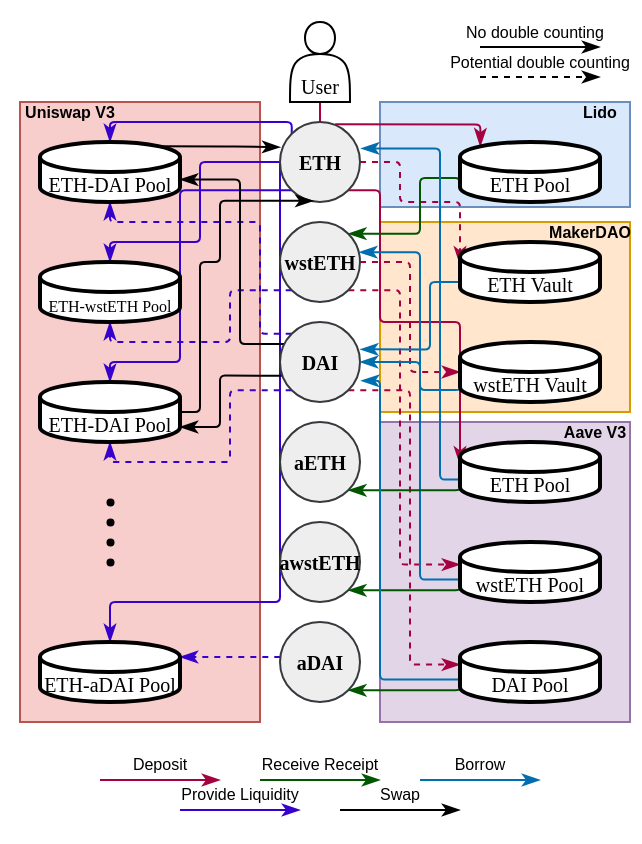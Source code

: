 <mxfile version="21.6.8" type="device">
  <diagram id="ooE3Xo_wV-slX8WCPOP6" name="Page-4">
    <mxGraphModel dx="1185" dy="356" grid="1" gridSize="10" guides="1" tooltips="1" connect="1" arrows="1" fold="1" page="1" pageScale="1" pageWidth="320" pageHeight="420" math="0" shadow="0">
      <root>
        <mxCell id="0" />
        <mxCell id="1" parent="0" />
        <mxCell id="aXwNNv5AYdKiC4HSLwjV-165" value="" style="rounded=0;whiteSpace=wrap;html=1;fillColor=#dae8fc;strokeColor=#6c8ebf;" vertex="1" parent="1">
          <mxGeometry x="-450" y="50" width="125" height="52.5" as="geometry" />
        </mxCell>
        <mxCell id="aXwNNv5AYdKiC4HSLwjV-163" value="" style="rounded=0;whiteSpace=wrap;html=1;fillColor=#ffe6cc;strokeColor=#d79b00;" vertex="1" parent="1">
          <mxGeometry x="-450" y="110" width="125" height="95" as="geometry" />
        </mxCell>
        <mxCell id="aXwNNv5AYdKiC4HSLwjV-160" value="" style="rounded=0;whiteSpace=wrap;html=1;fillColor=#e1d5e7;strokeColor=#9673a6;" vertex="1" parent="1">
          <mxGeometry x="-450" y="210" width="125" height="150" as="geometry" />
        </mxCell>
        <mxCell id="aXwNNv5AYdKiC4HSLwjV-156" value="" style="rounded=0;whiteSpace=wrap;html=1;fillColor=#f8cecc;strokeColor=#b85450;" vertex="1" parent="1">
          <mxGeometry x="-630" y="50" width="120" height="310" as="geometry" />
        </mxCell>
        <mxCell id="aXwNNv5AYdKiC4HSLwjV-10" style="edgeStyle=orthogonalEdgeStyle;rounded=1;orthogonalLoop=1;jettySize=auto;html=1;exitX=1;exitY=0.5;exitDx=0;exitDy=0;entryX=0;entryY=0;entryDx=0;entryDy=11.25;entryPerimeter=0;fillColor=#d80073;strokeColor=#A50040;endArrow=classicThin;endFill=1;arcSize=5;dashed=1;" edge="1" parent="1" source="_4_Hz2iEFn8rfwyZPXuo-1" target="bI1gja82rUTGcYfUVD13-3">
          <mxGeometry relative="1" as="geometry">
            <Array as="points">
              <mxPoint x="-440" y="80" />
              <mxPoint x="-440" y="100" />
              <mxPoint x="-410" y="100" />
            </Array>
          </mxGeometry>
        </mxCell>
        <mxCell id="aXwNNv5AYdKiC4HSLwjV-11" style="edgeStyle=orthogonalEdgeStyle;rounded=1;orthogonalLoop=1;jettySize=auto;html=1;exitX=1;exitY=1;exitDx=0;exitDy=0;entryX=0;entryY=0;entryDx=0;entryDy=11.25;entryPerimeter=0;fillColor=#d80073;strokeColor=#A50040;endArrow=classicThin;endFill=1;arcSize=5;" edge="1" parent="1" source="_4_Hz2iEFn8rfwyZPXuo-1" target="bI1gja82rUTGcYfUVD13-6">
          <mxGeometry relative="1" as="geometry">
            <Array as="points">
              <mxPoint x="-450" y="94" />
              <mxPoint x="-450" y="160" />
              <mxPoint x="-410" y="160" />
            </Array>
          </mxGeometry>
        </mxCell>
        <mxCell id="aXwNNv5AYdKiC4HSLwjV-37" style="edgeStyle=orthogonalEdgeStyle;rounded=1;orthogonalLoop=1;jettySize=auto;html=1;exitX=0.689;exitY=0.029;exitDx=0;exitDy=0;entryX=0.145;entryY=0;entryDx=0;entryDy=2.175;entryPerimeter=0;fillColor=#d80073;strokeColor=#A50040;endArrow=classicThin;endFill=1;exitPerimeter=0;arcSize=5;" edge="1" parent="1" source="_4_Hz2iEFn8rfwyZPXuo-1" target="bI1gja82rUTGcYfUVD13-1">
          <mxGeometry relative="1" as="geometry">
            <Array as="points">
              <mxPoint x="-400" y="61" />
            </Array>
          </mxGeometry>
        </mxCell>
        <mxCell id="aXwNNv5AYdKiC4HSLwjV-116" style="edgeStyle=orthogonalEdgeStyle;rounded=1;orthogonalLoop=1;jettySize=auto;html=1;exitX=0;exitY=0;exitDx=0;exitDy=0;entryX=0.5;entryY=0;entryDx=0;entryDy=0;entryPerimeter=0;fillColor=#6a00ff;strokeColor=#3700CC;endArrow=classicThin;endFill=1;arcSize=5;" edge="1" parent="1" source="_4_Hz2iEFn8rfwyZPXuo-1" target="aXwNNv5AYdKiC4HSLwjV-52">
          <mxGeometry relative="1" as="geometry">
            <Array as="points">
              <mxPoint x="-494" y="60" />
              <mxPoint x="-585" y="60" />
            </Array>
          </mxGeometry>
        </mxCell>
        <mxCell id="aXwNNv5AYdKiC4HSLwjV-137" style="edgeStyle=orthogonalEdgeStyle;rounded=1;orthogonalLoop=1;jettySize=auto;html=1;exitX=0;exitY=0.5;exitDx=0;exitDy=0;entryX=0.5;entryY=0;entryDx=0;entryDy=0;entryPerimeter=0;fillColor=#6a00ff;strokeColor=#3700CC;endArrow=classicThin;endFill=1;arcSize=5;" edge="1" parent="1" source="_4_Hz2iEFn8rfwyZPXuo-1" target="aXwNNv5AYdKiC4HSLwjV-112">
          <mxGeometry relative="1" as="geometry">
            <Array as="points">
              <mxPoint x="-540" y="80" />
              <mxPoint x="-540" y="120" />
              <mxPoint x="-585" y="120" />
            </Array>
          </mxGeometry>
        </mxCell>
        <mxCell id="aXwNNv5AYdKiC4HSLwjV-147" style="edgeStyle=orthogonalEdgeStyle;rounded=1;orthogonalLoop=1;jettySize=auto;html=1;exitX=0;exitY=1;exitDx=0;exitDy=0;entryX=0.5;entryY=0;entryDx=0;entryDy=0;entryPerimeter=0;fillColor=#6a00ff;strokeColor=#3700CC;endArrow=classicThin;endFill=1;arcSize=5;" edge="1" parent="1" source="_4_Hz2iEFn8rfwyZPXuo-1" target="aXwNNv5AYdKiC4HSLwjV-142">
          <mxGeometry relative="1" as="geometry">
            <Array as="points">
              <mxPoint x="-550" y="94" />
              <mxPoint x="-550" y="180" />
              <mxPoint x="-585" y="180" />
            </Array>
          </mxGeometry>
        </mxCell>
        <mxCell id="aXwNNv5AYdKiC4HSLwjV-149" style="edgeStyle=orthogonalEdgeStyle;rounded=1;orthogonalLoop=1;jettySize=auto;html=1;fillColor=#6a00ff;strokeColor=#3700CC;endArrow=classicThin;endFill=1;arcSize=5;" edge="1" parent="1" source="_4_Hz2iEFn8rfwyZPXuo-1" target="aXwNNv5AYdKiC4HSLwjV-148">
          <mxGeometry relative="1" as="geometry">
            <Array as="points">
              <mxPoint x="-500" y="300" />
              <mxPoint x="-585" y="300" />
            </Array>
          </mxGeometry>
        </mxCell>
        <mxCell id="_4_Hz2iEFn8rfwyZPXuo-1" value="&lt;b style=&quot;font-size: 10px;&quot;&gt;ETH&lt;/b&gt;" style="ellipse;whiteSpace=wrap;html=1;aspect=fixed;labelBackgroundColor=none;labelBorderColor=none;fillColor=#eeeeee;strokeColor=#36393d;fontSize=10;fontFamily=Times New Roman;rounded=0;" vertex="1" parent="1">
          <mxGeometry x="-500" y="60" width="40" height="40" as="geometry" />
        </mxCell>
        <mxCell id="aXwNNv5AYdKiC4HSLwjV-3" style="edgeStyle=orthogonalEdgeStyle;rounded=1;orthogonalLoop=1;jettySize=auto;html=1;entryX=0;entryY=0.5;entryDx=0;entryDy=0;entryPerimeter=0;fillColor=#d80073;strokeColor=#A50040;endArrow=classicThin;endFill=1;arcSize=5;dashed=1;" edge="1" parent="1" source="_4_Hz2iEFn8rfwyZPXuo-2" target="bI1gja82rUTGcYfUVD13-4">
          <mxGeometry relative="1" as="geometry" />
        </mxCell>
        <mxCell id="aXwNNv5AYdKiC4HSLwjV-14" style="edgeStyle=orthogonalEdgeStyle;rounded=1;orthogonalLoop=1;jettySize=auto;html=1;exitX=1;exitY=1;exitDx=0;exitDy=0;entryX=0;entryY=0;entryDx=0;entryDy=11.25;entryPerimeter=0;fillColor=#d80073;strokeColor=#A50040;endArrow=classicThin;endFill=1;arcSize=5;dashed=1;" edge="1" parent="1" source="_4_Hz2iEFn8rfwyZPXuo-2" target="bI1gja82rUTGcYfUVD13-5">
          <mxGeometry relative="1" as="geometry">
            <Array as="points">
              <mxPoint x="-440" y="144" />
              <mxPoint x="-440" y="281" />
            </Array>
          </mxGeometry>
        </mxCell>
        <mxCell id="aXwNNv5AYdKiC4HSLwjV-138" style="edgeStyle=orthogonalEdgeStyle;rounded=1;orthogonalLoop=1;jettySize=auto;html=1;exitX=0;exitY=1;exitDx=0;exitDy=0;entryX=0.5;entryY=1;entryDx=0;entryDy=0;entryPerimeter=0;fillColor=#6a00ff;strokeColor=#3700CC;endArrow=classicThin;endFill=1;arcSize=5;dashed=1;" edge="1" parent="1" source="_4_Hz2iEFn8rfwyZPXuo-2" target="aXwNNv5AYdKiC4HSLwjV-112">
          <mxGeometry relative="1" as="geometry">
            <Array as="points">
              <mxPoint x="-525" y="144" />
              <mxPoint x="-525" y="170" />
              <mxPoint x="-585" y="170" />
            </Array>
          </mxGeometry>
        </mxCell>
        <mxCell id="_4_Hz2iEFn8rfwyZPXuo-2" value="&lt;b&gt;wstETH&lt;/b&gt;" style="ellipse;whiteSpace=wrap;html=1;aspect=fixed;labelBackgroundColor=none;labelBorderColor=none;fillColor=#eeeeee;strokeColor=#36393d;fontSize=10;fontFamily=Times New Roman;rounded=0;" vertex="1" parent="1">
          <mxGeometry x="-500" y="110" width="40" height="40" as="geometry" />
        </mxCell>
        <mxCell id="aXwNNv5AYdKiC4HSLwjV-17" style="edgeStyle=orthogonalEdgeStyle;rounded=1;orthogonalLoop=1;jettySize=auto;html=1;exitX=1;exitY=1;exitDx=0;exitDy=0;entryX=0;entryY=0;entryDx=0;entryDy=11.25;entryPerimeter=0;fillColor=#d80073;strokeColor=#A50040;endArrow=classicThin;endFill=1;arcSize=5;dashed=1;" edge="1" parent="1" source="_4_Hz2iEFn8rfwyZPXuo-3" target="bI1gja82rUTGcYfUVD13-7">
          <mxGeometry relative="1" as="geometry" />
        </mxCell>
        <mxCell id="aXwNNv5AYdKiC4HSLwjV-133" style="edgeStyle=orthogonalEdgeStyle;rounded=1;orthogonalLoop=1;jettySize=auto;html=1;exitX=0;exitY=0;exitDx=0;exitDy=0;entryX=0.5;entryY=1;entryDx=0;entryDy=0;entryPerimeter=0;fillColor=#6a00ff;strokeColor=#3700CC;endArrow=classicThin;endFill=1;arcSize=5;dashed=1;" edge="1" parent="1" source="_4_Hz2iEFn8rfwyZPXuo-3" target="aXwNNv5AYdKiC4HSLwjV-52">
          <mxGeometry relative="1" as="geometry">
            <Array as="points">
              <mxPoint x="-510" y="166" />
              <mxPoint x="-510" y="110" />
              <mxPoint x="-585" y="110" />
            </Array>
          </mxGeometry>
        </mxCell>
        <mxCell id="aXwNNv5AYdKiC4HSLwjV-140" style="edgeStyle=orthogonalEdgeStyle;rounded=1;orthogonalLoop=1;jettySize=auto;html=1;entryX=1;entryY=0;entryDx=0;entryDy=18.75;entryPerimeter=0;exitX=0.089;exitY=0.243;exitDx=0;exitDy=0;exitPerimeter=0;endArrow=classicThin;endFill=1;arcSize=5;" edge="1" parent="1" source="_4_Hz2iEFn8rfwyZPXuo-3" target="aXwNNv5AYdKiC4HSLwjV-52">
          <mxGeometry relative="1" as="geometry">
            <Array as="points">
              <mxPoint x="-496" y="171" />
              <mxPoint x="-520" y="171" />
              <mxPoint x="-520" y="89" />
            </Array>
          </mxGeometry>
        </mxCell>
        <mxCell id="aXwNNv5AYdKiC4HSLwjV-143" style="edgeStyle=orthogonalEdgeStyle;rounded=1;orthogonalLoop=1;jettySize=auto;html=1;exitX=0;exitY=1;exitDx=0;exitDy=0;entryX=0.5;entryY=1;entryDx=0;entryDy=0;entryPerimeter=0;fillColor=#6a00ff;strokeColor=#3700CC;endArrow=classicThin;endFill=1;arcSize=5;dashed=1;" edge="1" parent="1" source="_4_Hz2iEFn8rfwyZPXuo-3" target="aXwNNv5AYdKiC4HSLwjV-142">
          <mxGeometry relative="1" as="geometry">
            <Array as="points">
              <mxPoint x="-525" y="194" />
              <mxPoint x="-525" y="230" />
              <mxPoint x="-585" y="230" />
            </Array>
          </mxGeometry>
        </mxCell>
        <mxCell id="aXwNNv5AYdKiC4HSLwjV-145" style="edgeStyle=orthogonalEdgeStyle;rounded=1;orthogonalLoop=1;jettySize=auto;html=1;entryX=1;entryY=1;entryDx=0;entryDy=-7.5;entryPerimeter=0;exitX=0.032;exitY=0.671;exitDx=0;exitDy=0;exitPerimeter=0;endArrow=classicThin;endFill=1;arcSize=5;" edge="1" parent="1" source="_4_Hz2iEFn8rfwyZPXuo-3" target="aXwNNv5AYdKiC4HSLwjV-142">
          <mxGeometry relative="1" as="geometry">
            <Array as="points">
              <mxPoint x="-530" y="187" />
              <mxPoint x="-530" y="213" />
            </Array>
          </mxGeometry>
        </mxCell>
        <mxCell id="_4_Hz2iEFn8rfwyZPXuo-3" value="&lt;b&gt;DAI&lt;/b&gt;" style="ellipse;whiteSpace=wrap;html=1;aspect=fixed;labelBackgroundColor=none;labelBorderColor=none;fillColor=#eeeeee;strokeColor=#36393d;fontSize=10;fontFamily=Times New Roman;rounded=0;" vertex="1" parent="1">
          <mxGeometry x="-500" y="160" width="40" height="40" as="geometry" />
        </mxCell>
        <mxCell id="_4_Hz2iEFn8rfwyZPXuo-4" value="&lt;b&gt;aETH&lt;/b&gt;" style="ellipse;whiteSpace=wrap;html=1;aspect=fixed;labelBackgroundColor=none;labelBorderColor=none;fillColor=#eeeeee;strokeColor=#36393d;fontSize=10;fontFamily=Times New Roman;rounded=0;" vertex="1" parent="1">
          <mxGeometry x="-500" y="210" width="40" height="40" as="geometry" />
        </mxCell>
        <mxCell id="_4_Hz2iEFn8rfwyZPXuo-5" value="&lt;b&gt;awstETH&lt;/b&gt;" style="ellipse;whiteSpace=wrap;html=1;aspect=fixed;labelBackgroundColor=none;labelBorderColor=none;fillColor=#eeeeee;strokeColor=#36393d;fontSize=10;fontFamily=Times New Roman;rounded=0;" vertex="1" parent="1">
          <mxGeometry x="-500" y="260" width="40" height="40" as="geometry" />
        </mxCell>
        <mxCell id="aXwNNv5AYdKiC4HSLwjV-150" style="edgeStyle=orthogonalEdgeStyle;rounded=1;orthogonalLoop=1;jettySize=auto;html=1;entryX=1;entryY=0;entryDx=0;entryDy=7.5;entryPerimeter=0;fillColor=#6a00ff;strokeColor=#3700CC;endArrow=classicThin;endFill=1;arcSize=5;dashed=1;" edge="1" parent="1" source="_4_Hz2iEFn8rfwyZPXuo-6" target="aXwNNv5AYdKiC4HSLwjV-148">
          <mxGeometry relative="1" as="geometry">
            <Array as="points">
              <mxPoint x="-525" y="328" />
            </Array>
          </mxGeometry>
        </mxCell>
        <mxCell id="_4_Hz2iEFn8rfwyZPXuo-6" value="&lt;b&gt;aDAI&lt;/b&gt;" style="ellipse;whiteSpace=wrap;html=1;aspect=fixed;labelBackgroundColor=none;labelBorderColor=none;fillColor=#eeeeee;strokeColor=#36393d;fontSize=10;fontFamily=Times New Roman;rounded=0;" vertex="1" parent="1">
          <mxGeometry x="-500" y="310" width="40" height="40" as="geometry" />
        </mxCell>
        <mxCell id="bI1gja82rUTGcYfUVD13-10" style="edgeStyle=orthogonalEdgeStyle;rounded=1;orthogonalLoop=1;jettySize=auto;html=1;exitX=0;exitY=1;exitDx=0;exitDy=-7.5;exitPerimeter=0;entryX=1;entryY=0;entryDx=0;entryDy=0;fillColor=#008a00;strokeColor=#005700;endArrow=classicThin;endFill=1;arcSize=5;" edge="1" parent="1" source="bI1gja82rUTGcYfUVD13-1" target="_4_Hz2iEFn8rfwyZPXuo-2">
          <mxGeometry relative="1" as="geometry">
            <Array as="points">
              <mxPoint x="-410" y="88" />
              <mxPoint x="-430" y="88" />
              <mxPoint x="-430" y="116" />
            </Array>
          </mxGeometry>
        </mxCell>
        <mxCell id="bI1gja82rUTGcYfUVD13-1" value="ETH Pool" style="shape=cylinder3;whiteSpace=wrap;html=1;boundedLbl=1;backgroundOutline=1;size=7.5;strokeWidth=2;fontFamily=Times New Roman;fontStyle=0;fontSize=10;rounded=0;" vertex="1" parent="1">
          <mxGeometry x="-410" y="70" width="70" height="30" as="geometry" />
        </mxCell>
        <mxCell id="bI1gja82rUTGcYfUVD13-13" style="edgeStyle=orthogonalEdgeStyle;rounded=1;orthogonalLoop=1;jettySize=auto;html=1;exitX=0;exitY=1;exitDx=0;exitDy=-7.5;exitPerimeter=0;entryX=1.002;entryY=0.342;entryDx=0;entryDy=0;entryPerimeter=0;fillColor=#1ba1e2;strokeColor=#006EAF;endArrow=classicThin;endFill=1;arcSize=5;" edge="1" parent="1" source="bI1gja82rUTGcYfUVD13-3" target="_4_Hz2iEFn8rfwyZPXuo-3">
          <mxGeometry relative="1" as="geometry">
            <Array as="points">
              <mxPoint x="-390" y="140" />
              <mxPoint x="-425" y="140" />
              <mxPoint x="-425" y="174" />
            </Array>
          </mxGeometry>
        </mxCell>
        <mxCell id="bI1gja82rUTGcYfUVD13-3" value="ETH Vault" style="shape=cylinder3;whiteSpace=wrap;html=1;boundedLbl=1;backgroundOutline=1;size=7.5;strokeWidth=2;fontFamily=Times New Roman;fontStyle=0;fontSize=10;rounded=0;" vertex="1" parent="1">
          <mxGeometry x="-410" y="120" width="70" height="30" as="geometry" />
        </mxCell>
        <mxCell id="aXwNNv5AYdKiC4HSLwjV-5" style="edgeStyle=orthogonalEdgeStyle;rounded=1;orthogonalLoop=1;jettySize=auto;html=1;exitX=0;exitY=1;exitDx=0;exitDy=-7.5;exitPerimeter=0;entryX=1;entryY=0.5;entryDx=0;entryDy=0;fillColor=#1ba1e2;strokeColor=#006EAF;endArrow=classicThin;endFill=1;arcSize=5;" edge="1" parent="1" source="bI1gja82rUTGcYfUVD13-4" target="_4_Hz2iEFn8rfwyZPXuo-3">
          <mxGeometry relative="1" as="geometry">
            <Array as="points">
              <mxPoint x="-410" y="194" />
              <mxPoint x="-430" y="194" />
              <mxPoint x="-430" y="180" />
            </Array>
          </mxGeometry>
        </mxCell>
        <mxCell id="bI1gja82rUTGcYfUVD13-4" value="wstETH Vault" style="shape=cylinder3;whiteSpace=wrap;html=1;boundedLbl=1;backgroundOutline=1;size=7.5;strokeWidth=2;fontFamily=Times New Roman;fontStyle=0;fontSize=10;rounded=0;" vertex="1" parent="1">
          <mxGeometry x="-410" y="170" width="70" height="30" as="geometry" />
        </mxCell>
        <mxCell id="aXwNNv5AYdKiC4HSLwjV-16" style="edgeStyle=orthogonalEdgeStyle;rounded=1;orthogonalLoop=1;jettySize=auto;html=1;exitX=0;exitY=1;exitDx=0;exitDy=-7.5;exitPerimeter=0;entryX=1;entryY=1;entryDx=0;entryDy=0;fillColor=#008a00;strokeColor=#005700;endArrow=classicThin;endFill=1;arcSize=5;" edge="1" parent="1" source="bI1gja82rUTGcYfUVD13-5" target="_4_Hz2iEFn8rfwyZPXuo-5">
          <mxGeometry relative="1" as="geometry">
            <Array as="points">
              <mxPoint x="-410" y="294" />
            </Array>
          </mxGeometry>
        </mxCell>
        <mxCell id="aXwNNv5AYdKiC4HSLwjV-39" style="edgeStyle=orthogonalEdgeStyle;rounded=1;orthogonalLoop=1;jettySize=auto;html=1;exitX=0;exitY=0;exitDx=0;exitDy=18.75;exitPerimeter=0;entryX=0.99;entryY=0.377;entryDx=0;entryDy=0;entryPerimeter=0;fillColor=#1ba1e2;strokeColor=#006EAF;endArrow=classicThin;endFill=1;arcSize=5;" edge="1" parent="1" source="bI1gja82rUTGcYfUVD13-5" target="_4_Hz2iEFn8rfwyZPXuo-2">
          <mxGeometry relative="1" as="geometry">
            <Array as="points">
              <mxPoint x="-430" y="289" />
              <mxPoint x="-430" y="125" />
            </Array>
          </mxGeometry>
        </mxCell>
        <mxCell id="bI1gja82rUTGcYfUVD13-5" value="wstETH Pool" style="shape=cylinder3;whiteSpace=wrap;html=1;boundedLbl=1;backgroundOutline=1;size=7.5;strokeWidth=2;fontFamily=Times New Roman;fontStyle=0;fontSize=10;rounded=0;" vertex="1" parent="1">
          <mxGeometry x="-410" y="270" width="70" height="30" as="geometry" />
        </mxCell>
        <mxCell id="aXwNNv5AYdKiC4HSLwjV-13" style="edgeStyle=orthogonalEdgeStyle;rounded=1;orthogonalLoop=1;jettySize=auto;html=1;exitX=0;exitY=1;exitDx=0;exitDy=-7.5;exitPerimeter=0;fillColor=#008a00;strokeColor=#005700;entryX=1;entryY=1;entryDx=0;entryDy=0;endArrow=classicThin;endFill=1;arcSize=5;" edge="1" parent="1" source="bI1gja82rUTGcYfUVD13-6" target="_4_Hz2iEFn8rfwyZPXuo-4">
          <mxGeometry relative="1" as="geometry">
            <mxPoint x="-466" y="244" as="targetPoint" />
            <Array as="points">
              <mxPoint x="-410" y="244" />
            </Array>
          </mxGeometry>
        </mxCell>
        <mxCell id="aXwNNv5AYdKiC4HSLwjV-38" style="edgeStyle=orthogonalEdgeStyle;rounded=1;orthogonalLoop=1;jettySize=auto;html=1;exitX=0;exitY=0;exitDx=0;exitDy=18.75;exitPerimeter=0;entryX=1.014;entryY=0.33;entryDx=0;entryDy=0;entryPerimeter=0;fillColor=#1ba1e2;strokeColor=#006EAF;endArrow=classicThin;endFill=1;arcSize=5;" edge="1" parent="1" source="bI1gja82rUTGcYfUVD13-6" target="_4_Hz2iEFn8rfwyZPXuo-1">
          <mxGeometry relative="1" as="geometry">
            <Array as="points">
              <mxPoint x="-420" y="239" />
              <mxPoint x="-420" y="73" />
            </Array>
          </mxGeometry>
        </mxCell>
        <mxCell id="bI1gja82rUTGcYfUVD13-6" value="ETH Pool" style="shape=cylinder3;whiteSpace=wrap;html=1;boundedLbl=1;backgroundOutline=1;size=7.5;strokeWidth=2;fontFamily=Times New Roman;fontStyle=0;fontSize=10;rounded=0;" vertex="1" parent="1">
          <mxGeometry x="-410" y="220" width="70" height="30" as="geometry" />
        </mxCell>
        <mxCell id="aXwNNv5AYdKiC4HSLwjV-19" style="edgeStyle=orthogonalEdgeStyle;rounded=1;orthogonalLoop=1;jettySize=auto;html=1;exitX=0;exitY=1;exitDx=0;exitDy=-7.5;exitPerimeter=0;entryX=1;entryY=1;entryDx=0;entryDy=0;fillColor=#008a00;strokeColor=#005700;endArrow=classicThin;endFill=1;arcSize=5;" edge="1" parent="1" source="bI1gja82rUTGcYfUVD13-7" target="_4_Hz2iEFn8rfwyZPXuo-6">
          <mxGeometry relative="1" as="geometry">
            <Array as="points">
              <mxPoint x="-410" y="344" />
            </Array>
          </mxGeometry>
        </mxCell>
        <mxCell id="aXwNNv5AYdKiC4HSLwjV-45" style="edgeStyle=orthogonalEdgeStyle;rounded=1;orthogonalLoop=1;jettySize=auto;html=1;exitX=0;exitY=0;exitDx=0;exitDy=18.75;exitPerimeter=0;entryX=1.014;entryY=0.735;entryDx=0;entryDy=0;entryPerimeter=0;fillColor=#1ba1e2;strokeColor=#006EAF;endArrow=classicThin;endFill=1;arcSize=5;" edge="1" parent="1" source="bI1gja82rUTGcYfUVD13-7" target="_4_Hz2iEFn8rfwyZPXuo-3">
          <mxGeometry relative="1" as="geometry">
            <Array as="points">
              <mxPoint x="-450" y="339" />
              <mxPoint x="-450" y="189" />
            </Array>
          </mxGeometry>
        </mxCell>
        <mxCell id="bI1gja82rUTGcYfUVD13-7" value="DAI Pool" style="shape=cylinder3;whiteSpace=wrap;html=1;boundedLbl=1;backgroundOutline=1;size=7.5;strokeWidth=2;fontFamily=Times New Roman;fontStyle=0;fontSize=10;rounded=0;" vertex="1" parent="1">
          <mxGeometry x="-410" y="320" width="70" height="30" as="geometry" />
        </mxCell>
        <mxCell id="qk3m3HCQnxlENwnEO2U1-2" style="edgeStyle=orthogonalEdgeStyle;rounded=0;orthogonalLoop=1;jettySize=auto;html=1;exitX=0.5;exitY=1;exitDx=0;exitDy=0;entryX=0.5;entryY=0;entryDx=0;entryDy=0;endArrow=none;endFill=0;fillColor=#d80073;strokeColor=#A50040;" edge="1" parent="1" source="aXwNNv5AYdKiC4HSLwjV-1" target="_4_Hz2iEFn8rfwyZPXuo-1">
          <mxGeometry relative="1" as="geometry" />
        </mxCell>
        <mxCell id="aXwNNv5AYdKiC4HSLwjV-1" value="&lt;font style=&quot;font-size: 10px;&quot;&gt;&lt;br&gt;&lt;font style=&quot;font-size: 10px;&quot;&gt;&lt;br&gt;User&lt;/font&gt;&lt;/font&gt;" style="shape=actor;whiteSpace=wrap;html=1;fontSize=10;fontFamily=Times New Roman;verticalAlign=middle;rounded=0;" vertex="1" parent="1">
          <mxGeometry x="-495" y="10" width="30" height="40" as="geometry" />
        </mxCell>
        <mxCell id="aXwNNv5AYdKiC4HSLwjV-112" value="&lt;font style=&quot;font-size: 8px;&quot;&gt;ETH-wstETH Pool&lt;/font&gt;" style="shape=cylinder3;whiteSpace=wrap;html=1;boundedLbl=1;backgroundOutline=1;size=7.5;strokeWidth=2;fontFamily=Times New Roman;fontStyle=0;fontSize=10;rounded=0;" vertex="1" parent="1">
          <mxGeometry x="-620" y="130" width="70" height="30" as="geometry" />
        </mxCell>
        <mxCell id="aXwNNv5AYdKiC4HSLwjV-141" style="edgeStyle=orthogonalEdgeStyle;rounded=1;orthogonalLoop=1;jettySize=auto;html=1;exitX=0.855;exitY=0;exitDx=0;exitDy=2.175;exitPerimeter=0;entryX=0.004;entryY=0.314;entryDx=0;entryDy=0;entryPerimeter=0;endArrow=classicThin;endFill=1;arcSize=5;" edge="1" parent="1" source="aXwNNv5AYdKiC4HSLwjV-52" target="_4_Hz2iEFn8rfwyZPXuo-1">
          <mxGeometry relative="1" as="geometry">
            <Array as="points">
              <mxPoint x="-525" y="72" />
            </Array>
          </mxGeometry>
        </mxCell>
        <mxCell id="aXwNNv5AYdKiC4HSLwjV-52" value="ETH-DAI Pool" style="shape=cylinder3;whiteSpace=wrap;html=1;boundedLbl=1;backgroundOutline=1;size=7.5;strokeWidth=2;fontFamily=Times New Roman;fontStyle=0;fontSize=10;rounded=0;" vertex="1" parent="1">
          <mxGeometry x="-620" y="70" width="70" height="30" as="geometry" />
        </mxCell>
        <mxCell id="aXwNNv5AYdKiC4HSLwjV-146" style="edgeStyle=orthogonalEdgeStyle;rounded=1;orthogonalLoop=1;jettySize=auto;html=1;entryX=0.418;entryY=0.986;entryDx=0;entryDy=0;entryPerimeter=0;endArrow=classicThin;endFill=1;arcSize=5;" edge="1" parent="1" source="aXwNNv5AYdKiC4HSLwjV-142" target="_4_Hz2iEFn8rfwyZPXuo-1">
          <mxGeometry relative="1" as="geometry">
            <mxPoint x="-490" y="100" as="targetPoint" />
            <Array as="points">
              <mxPoint x="-540" y="205" />
              <mxPoint x="-540" y="130" />
              <mxPoint x="-530" y="130" />
              <mxPoint x="-530" y="99" />
            </Array>
          </mxGeometry>
        </mxCell>
        <mxCell id="aXwNNv5AYdKiC4HSLwjV-142" value="ETH-DAI Pool" style="shape=cylinder3;whiteSpace=wrap;html=1;boundedLbl=1;backgroundOutline=1;size=7.5;strokeWidth=2;fontFamily=Times New Roman;fontStyle=0;fontSize=10;rounded=0;" vertex="1" parent="1">
          <mxGeometry x="-620" y="190" width="70" height="30" as="geometry" />
        </mxCell>
        <mxCell id="aXwNNv5AYdKiC4HSLwjV-148" value="ETH-aDAI Pool" style="shape=cylinder3;whiteSpace=wrap;html=1;boundedLbl=1;backgroundOutline=1;size=7.5;strokeWidth=2;fontFamily=Times New Roman;fontStyle=0;fontSize=10;rounded=0;" vertex="1" parent="1">
          <mxGeometry x="-620" y="320" width="70" height="30" as="geometry" />
        </mxCell>
        <mxCell id="aXwNNv5AYdKiC4HSLwjV-151" value="" style="shape=waypoint;sketch=0;fillStyle=solid;size=6;pointerEvents=1;points=[];fillColor=none;resizable=0;rotatable=0;perimeter=centerPerimeter;snapToPoint=1;strokeWidth=0;" vertex="1" parent="1">
          <mxGeometry x="-595" y="240" width="20" height="20" as="geometry" />
        </mxCell>
        <mxCell id="aXwNNv5AYdKiC4HSLwjV-158" value="&lt;b&gt;Uniswap V3&lt;/b&gt;" style="text;html=1;strokeColor=none;fillColor=none;align=center;verticalAlign=middle;whiteSpace=wrap;rounded=0;fontSize=8;" vertex="1" parent="1">
          <mxGeometry x="-640" y="40" width="70" height="30" as="geometry" />
        </mxCell>
        <mxCell id="aXwNNv5AYdKiC4HSLwjV-162" value="&lt;b&gt;Aave V3&lt;/b&gt;" style="text;html=1;strokeColor=none;fillColor=none;align=center;verticalAlign=middle;whiteSpace=wrap;rounded=0;fontSize=8;" vertex="1" parent="1">
          <mxGeometry x="-360" y="200" width="35" height="30" as="geometry" />
        </mxCell>
        <mxCell id="aXwNNv5AYdKiC4HSLwjV-164" value="&lt;b&gt;MakerDAO&lt;/b&gt;" style="text;html=1;strokeColor=none;fillColor=none;align=center;verticalAlign=middle;whiteSpace=wrap;rounded=0;fontSize=8;" vertex="1" parent="1">
          <mxGeometry x="-370" y="100" width="50" height="30" as="geometry" />
        </mxCell>
        <mxCell id="aXwNNv5AYdKiC4HSLwjV-166" value="&lt;b&gt;Lido&lt;/b&gt;" style="text;html=1;strokeColor=none;fillColor=none;align=center;verticalAlign=middle;whiteSpace=wrap;rounded=0;fontSize=8;" vertex="1" parent="1">
          <mxGeometry x="-355" y="40" width="30" height="30" as="geometry" />
        </mxCell>
        <mxCell id="aXwNNv5AYdKiC4HSLwjV-167" value="" style="shape=waypoint;sketch=0;fillStyle=solid;size=6;pointerEvents=1;points=[];fillColor=none;resizable=0;rotatable=0;perimeter=centerPerimeter;snapToPoint=1;strokeWidth=0;" vertex="1" parent="1">
          <mxGeometry x="-595" y="250" width="20" height="20" as="geometry" />
        </mxCell>
        <mxCell id="aXwNNv5AYdKiC4HSLwjV-168" value="" style="shape=waypoint;sketch=0;fillStyle=solid;size=6;pointerEvents=1;points=[];fillColor=none;resizable=0;rotatable=0;perimeter=centerPerimeter;snapToPoint=1;strokeWidth=0;fontStyle=1" vertex="1" parent="1">
          <mxGeometry x="-595" y="260" width="20" height="20" as="geometry" />
        </mxCell>
        <mxCell id="aXwNNv5AYdKiC4HSLwjV-170" value="" style="shape=waypoint;sketch=0;fillStyle=solid;size=6;pointerEvents=1;points=[];fillColor=none;resizable=0;rotatable=0;perimeter=centerPerimeter;snapToPoint=1;strokeWidth=0;fontStyle=1" vertex="1" parent="1">
          <mxGeometry x="-595" y="270" width="20" height="20" as="geometry" />
        </mxCell>
        <mxCell id="aXwNNv5AYdKiC4HSLwjV-182" value="" style="group;fontSize=8;" vertex="1" connectable="0" parent="1">
          <mxGeometry x="-440" y="390" width="80" height="30" as="geometry" />
        </mxCell>
        <mxCell id="aXwNNv5AYdKiC4HSLwjV-178" value="" style="endArrow=classicThin;html=1;rounded=0;endFill=1;" edge="1" parent="aXwNNv5AYdKiC4HSLwjV-182">
          <mxGeometry width="50" height="50" relative="1" as="geometry">
            <mxPoint x="-30" y="14" as="sourcePoint" />
            <mxPoint x="30" y="14" as="targetPoint" />
          </mxGeometry>
        </mxCell>
        <mxCell id="aXwNNv5AYdKiC4HSLwjV-228" value="" style="endArrow=classicThin;html=1;rounded=0;endFill=1;fillColor=#6a00ff;strokeColor=#3700CC;" edge="1" parent="aXwNNv5AYdKiC4HSLwjV-182">
          <mxGeometry width="50" height="50" relative="1" as="geometry">
            <mxPoint x="-110" y="14" as="sourcePoint" />
            <mxPoint x="-50" y="14" as="targetPoint" />
          </mxGeometry>
        </mxCell>
        <mxCell id="aXwNNv5AYdKiC4HSLwjV-229" value="&lt;font style=&quot;font-size: 8px;&quot;&gt;Provide Liquidity&lt;/font&gt;" style="text;html=1;strokeColor=none;fillColor=none;align=center;verticalAlign=middle;whiteSpace=wrap;rounded=0;" vertex="1" parent="aXwNNv5AYdKiC4HSLwjV-182">
          <mxGeometry x="-120" y="-10" width="80" height="30" as="geometry" />
        </mxCell>
        <mxCell id="aXwNNv5AYdKiC4HSLwjV-180" value="&lt;font style=&quot;font-size: 8px;&quot;&gt;Swap&lt;/font&gt;" style="text;html=1;strokeColor=none;fillColor=none;align=center;verticalAlign=middle;whiteSpace=wrap;rounded=0;" vertex="1" parent="aXwNNv5AYdKiC4HSLwjV-182">
          <mxGeometry x="-40" y="-10" width="80" height="30" as="geometry" />
        </mxCell>
        <mxCell id="aXwNNv5AYdKiC4HSLwjV-231" value="" style="group;fontSize=8;" vertex="1" connectable="0" parent="1">
          <mxGeometry x="-600" y="365" width="80" height="30" as="geometry" />
        </mxCell>
        <mxCell id="aXwNNv5AYdKiC4HSLwjV-232" value="" style="endArrow=classicThin;html=1;rounded=0;endFill=1;fillColor=#d80073;strokeColor=#A50040;" edge="1" parent="aXwNNv5AYdKiC4HSLwjV-231">
          <mxGeometry width="50" height="50" relative="1" as="geometry">
            <mxPoint x="10" y="24" as="sourcePoint" />
            <mxPoint x="70" y="24" as="targetPoint" />
          </mxGeometry>
        </mxCell>
        <mxCell id="aXwNNv5AYdKiC4HSLwjV-233" value="&lt;span style=&quot;font-size: 8px;&quot;&gt;Deposit&lt;/span&gt;" style="text;html=1;strokeColor=none;fillColor=none;align=center;verticalAlign=middle;whiteSpace=wrap;rounded=0;" vertex="1" parent="aXwNNv5AYdKiC4HSLwjV-231">
          <mxGeometry width="80" height="30" as="geometry" />
        </mxCell>
        <mxCell id="aXwNNv5AYdKiC4HSLwjV-234" value="" style="group;fontSize=8;" vertex="1" connectable="0" parent="1">
          <mxGeometry x="-520" y="365" width="80" height="30" as="geometry" />
        </mxCell>
        <mxCell id="aXwNNv5AYdKiC4HSLwjV-235" value="" style="endArrow=classicThin;html=1;rounded=0;endFill=1;fillColor=#008a00;strokeColor=#005700;" edge="1" parent="aXwNNv5AYdKiC4HSLwjV-234">
          <mxGeometry width="50" height="50" relative="1" as="geometry">
            <mxPoint x="10" y="24" as="sourcePoint" />
            <mxPoint x="70" y="24" as="targetPoint" />
          </mxGeometry>
        </mxCell>
        <mxCell id="aXwNNv5AYdKiC4HSLwjV-236" value="&lt;span style=&quot;font-size: 8px;&quot;&gt;Receive Receipt&lt;/span&gt;" style="text;html=1;strokeColor=none;fillColor=none;align=center;verticalAlign=middle;whiteSpace=wrap;rounded=0;" vertex="1" parent="aXwNNv5AYdKiC4HSLwjV-234">
          <mxGeometry width="80" height="30" as="geometry" />
        </mxCell>
        <mxCell id="aXwNNv5AYdKiC4HSLwjV-237" value="" style="group;fontSize=8;" vertex="1" connectable="0" parent="1">
          <mxGeometry x="-400" y="365" width="80" height="30" as="geometry" />
        </mxCell>
        <mxCell id="aXwNNv5AYdKiC4HSLwjV-238" value="" style="endArrow=classicThin;html=1;rounded=0;endFill=1;fillColor=#1ba1e2;strokeColor=#006EAF;" edge="1" parent="aXwNNv5AYdKiC4HSLwjV-237">
          <mxGeometry width="50" height="50" relative="1" as="geometry">
            <mxPoint x="-30" y="24" as="sourcePoint" />
            <mxPoint x="30" y="24" as="targetPoint" />
          </mxGeometry>
        </mxCell>
        <mxCell id="aXwNNv5AYdKiC4HSLwjV-239" value="&lt;span style=&quot;font-size: 8px;&quot;&gt;Borrow&lt;/span&gt;" style="text;html=1;strokeColor=none;fillColor=none;align=center;verticalAlign=middle;whiteSpace=wrap;rounded=0;" vertex="1" parent="aXwNNv5AYdKiC4HSLwjV-237">
          <mxGeometry x="-40" width="80" height="30" as="geometry" />
        </mxCell>
        <mxCell id="qk3m3HCQnxlENwnEO2U1-29" value="" style="group;fontSize=8;" vertex="1" connectable="0" parent="1">
          <mxGeometry x="-620" y="10" width="84" height="25" as="geometry" />
        </mxCell>
        <mxCell id="qk3m3HCQnxlENwnEO2U1-30" value="" style="endArrow=classicThin;html=1;rounded=0;endFill=1;fillColor=#d80073;strokeColor=#000000;" edge="1" parent="qk3m3HCQnxlENwnEO2U1-29">
          <mxGeometry width="50" height="50" relative="1" as="geometry">
            <mxPoint x="220" y="12.5" as="sourcePoint" />
            <mxPoint x="280" y="12.5" as="targetPoint" />
          </mxGeometry>
        </mxCell>
        <mxCell id="qk3m3HCQnxlENwnEO2U1-31" value="&lt;p style=&quot;line-height: 40%;&quot;&gt;&lt;span style=&quot;font-size: 8px;&quot;&gt;No double counting&lt;/span&gt;&lt;/p&gt;" style="text;html=1;strokeColor=none;fillColor=none;align=center;verticalAlign=middle;whiteSpace=wrap;rounded=0;" vertex="1" parent="qk3m3HCQnxlENwnEO2U1-29">
          <mxGeometry x="210" y="-7.5" width="75" height="25" as="geometry" />
        </mxCell>
        <mxCell id="qk3m3HCQnxlENwnEO2U1-42" value="" style="endArrow=classicThin;html=1;rounded=0;endFill=1;fillColor=#d80073;strokeColor=#000000;dashed=1;" edge="1" parent="1">
          <mxGeometry width="50" height="50" relative="1" as="geometry">
            <mxPoint x="-400" y="37.5" as="sourcePoint" />
            <mxPoint x="-340" y="37.5" as="targetPoint" />
          </mxGeometry>
        </mxCell>
        <mxCell id="qk3m3HCQnxlENwnEO2U1-43" value="&lt;p style=&quot;line-height: 40%;&quot;&gt;&lt;span style=&quot;font-size: 8px;&quot;&gt;Potential double counting&lt;/span&gt;&lt;/p&gt;" style="text;html=1;strokeColor=none;fillColor=none;align=center;verticalAlign=middle;whiteSpace=wrap;rounded=0;" vertex="1" parent="1">
          <mxGeometry x="-420" y="17.5" width="100" height="25" as="geometry" />
        </mxCell>
      </root>
    </mxGraphModel>
  </diagram>
</mxfile>
